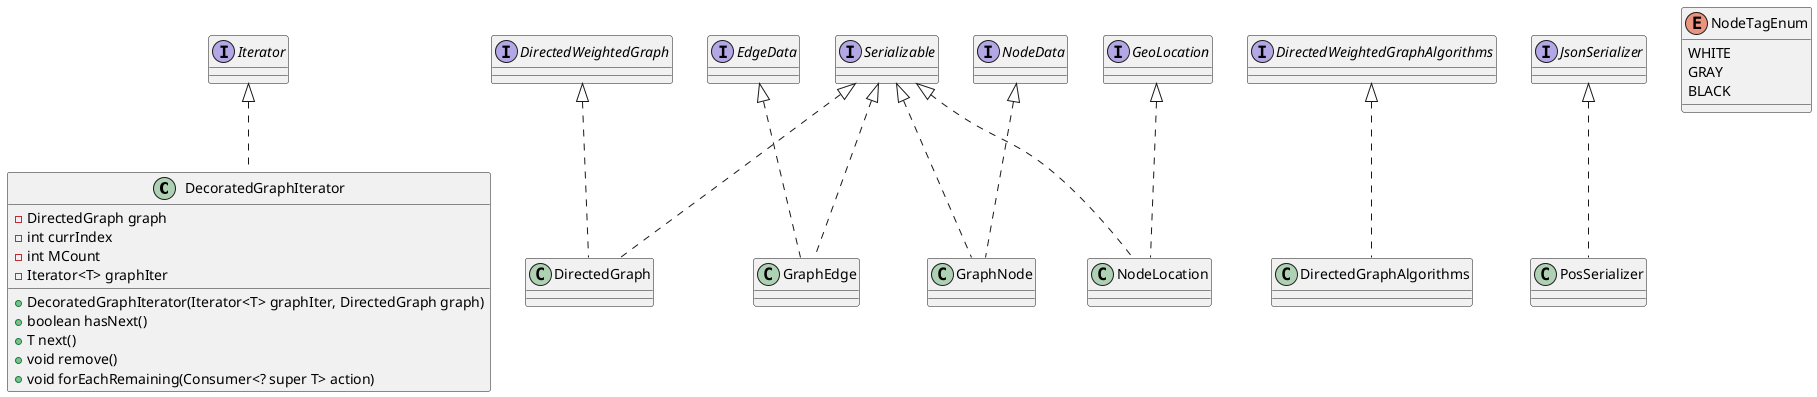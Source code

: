 @startuml
'https://plantuml.com/class-diagram


class DecoratedGraphIterator implements Iterator{
    - DirectedGraph graph
    - int currIndex
    - int MCount
    - Iterator<T> graphIter

    + DecoratedGraphIterator(Iterator<T> graphIter, DirectedGraph graph)
    + boolean hasNext()
    + T next()
    + void remove()
    + void forEachRemaining(Consumer<? super T> action)
}

class DirectedGraph implements DirectedWeightedGraph, Serializable {

}

class DirectedGraphAlgorithms implements DirectedWeightedGraphAlgorithms {

}

class GraphEdge implements EdgeData, Serializable {

}

class GraphNode implements NodeData, Serializable {

}

class NodeLocation implements GeoLocation, Serializable {

}

class PosSerializer implements JsonSerializer {
}

enum NodeTagEnum {
WHITE
GRAY
BLACK
}


@enduml